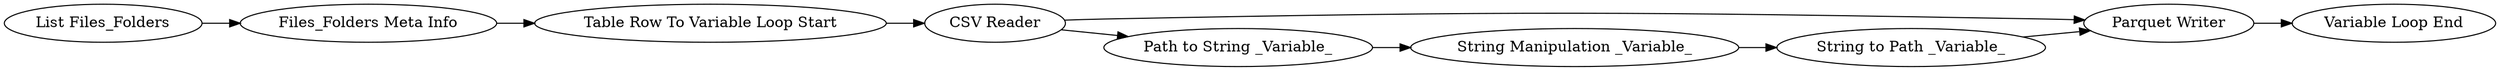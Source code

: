 digraph {
	11 -> 7
	8 -> 9
	3 -> 4
	9 -> 10
	6 -> 2
	10 -> 11
	2 -> 8
	4 -> 6
	2 -> 11
	7 [label="Variable Loop End"]
	9 [label="String Manipulation _Variable_"]
	11 [label="Parquet Writer"]
	4 [label="Files_Folders Meta Info"]
	8 [label="Path to String _Variable_"]
	6 [label="Table Row To Variable Loop Start"]
	3 [label="List Files_Folders"]
	2 [label="CSV Reader"]
	10 [label="String to Path _Variable_"]
	rankdir=LR
}
